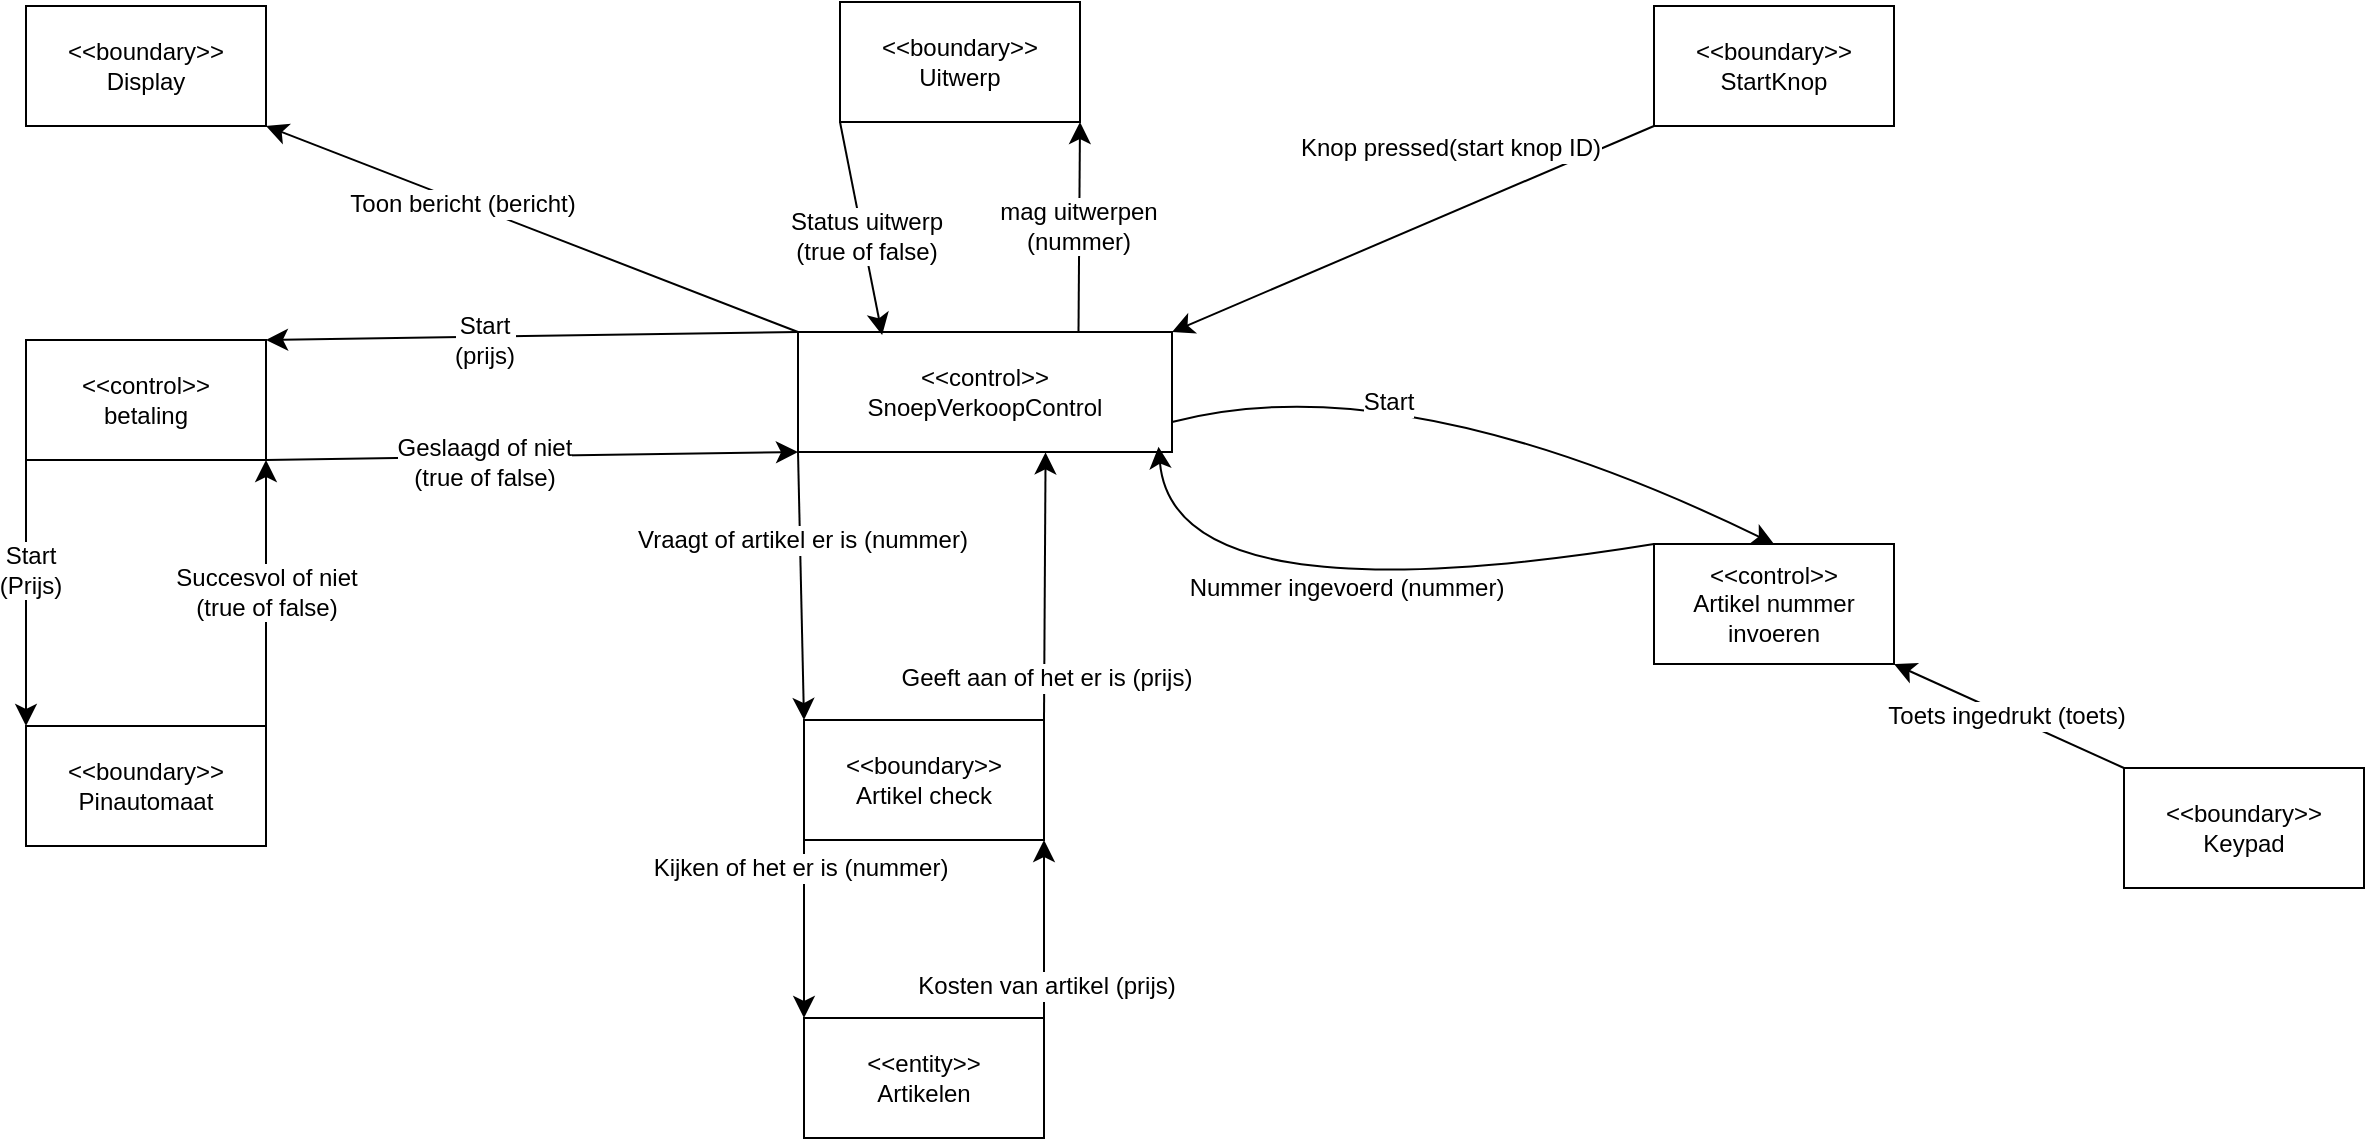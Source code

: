 <mxfile version="24.7.14">
  <diagram name="Page-1" id="5tTSehDB1i_3O0r_mSbf">
    <mxGraphModel dx="2562" dy="838" grid="0" gridSize="10" guides="1" tooltips="1" connect="1" arrows="1" fold="1" page="0" pageScale="1" pageWidth="827" pageHeight="1169" math="0" shadow="0">
      <root>
        <mxCell id="0" />
        <mxCell id="1" parent="0" />
        <mxCell id="AdaMI_6RlJ01Z847kzou-5" style="edgeStyle=none;curved=1;rounded=0;orthogonalLoop=1;jettySize=auto;html=1;exitX=0;exitY=1;exitDx=0;exitDy=0;entryX=1;entryY=0;entryDx=0;entryDy=0;fontSize=12;startSize=8;endSize=8;" edge="1" parent="1" source="AdaMI_6RlJ01Z847kzou-2" target="AdaMI_6RlJ01Z847kzou-4">
          <mxGeometry relative="1" as="geometry" />
        </mxCell>
        <mxCell id="AdaMI_6RlJ01Z847kzou-6" value="Knop pressed(start knop ID)" style="edgeLabel;html=1;align=center;verticalAlign=middle;resizable=0;points=[];fontSize=12;" vertex="1" connectable="0" parent="AdaMI_6RlJ01Z847kzou-5">
          <mxGeometry x="0.056" y="-2" relative="1" as="geometry">
            <mxPoint x="26" y="-42" as="offset" />
          </mxGeometry>
        </mxCell>
        <mxCell id="AdaMI_6RlJ01Z847kzou-2" value="&amp;lt;&amp;lt;boundary&amp;gt;&amp;gt;&lt;br&gt;StartKnop" style="rounded=0;whiteSpace=wrap;html=1;" vertex="1" parent="1">
          <mxGeometry x="236" y="15" width="120" height="60" as="geometry" />
        </mxCell>
        <mxCell id="AdaMI_6RlJ01Z847kzou-9" style="edgeStyle=none;curved=1;rounded=0;orthogonalLoop=1;jettySize=auto;html=1;exitX=0;exitY=0;exitDx=0;exitDy=0;entryX=1;entryY=1;entryDx=0;entryDy=0;fontSize=12;startSize=8;endSize=8;" edge="1" parent="1" source="AdaMI_6RlJ01Z847kzou-4" target="AdaMI_6RlJ01Z847kzou-7">
          <mxGeometry relative="1" as="geometry" />
        </mxCell>
        <mxCell id="AdaMI_6RlJ01Z847kzou-10" value="Toon bericht (bericht)" style="edgeLabel;html=1;align=center;verticalAlign=middle;resizable=0;points=[];fontSize=12;" vertex="1" connectable="0" parent="AdaMI_6RlJ01Z847kzou-9">
          <mxGeometry x="0.257" y="1" relative="1" as="geometry">
            <mxPoint as="offset" />
          </mxGeometry>
        </mxCell>
        <mxCell id="AdaMI_6RlJ01Z847kzou-19" style="edgeStyle=none;curved=1;rounded=0;orthogonalLoop=1;jettySize=auto;html=1;exitX=1;exitY=0.75;exitDx=0;exitDy=0;entryX=0.5;entryY=0;entryDx=0;entryDy=0;fontSize=12;startSize=8;endSize=8;" edge="1" parent="1" source="AdaMI_6RlJ01Z847kzou-4" target="AdaMI_6RlJ01Z847kzou-14">
          <mxGeometry relative="1" as="geometry">
            <Array as="points">
              <mxPoint x="109" y="193" />
            </Array>
          </mxGeometry>
        </mxCell>
        <mxCell id="AdaMI_6RlJ01Z847kzou-21" value="Start" style="edgeLabel;html=1;align=center;verticalAlign=middle;resizable=0;points=[];fontSize=12;" vertex="1" connectable="0" parent="AdaMI_6RlJ01Z847kzou-19">
          <mxGeometry x="-0.257" y="-20" relative="1" as="geometry">
            <mxPoint as="offset" />
          </mxGeometry>
        </mxCell>
        <mxCell id="AdaMI_6RlJ01Z847kzou-37" style="edgeStyle=none;curved=1;rounded=0;orthogonalLoop=1;jettySize=auto;html=1;exitX=0;exitY=0;exitDx=0;exitDy=0;entryX=1;entryY=0;entryDx=0;entryDy=0;fontSize=12;startSize=8;endSize=8;" edge="1" parent="1" source="AdaMI_6RlJ01Z847kzou-4" target="AdaMI_6RlJ01Z847kzou-36">
          <mxGeometry relative="1" as="geometry" />
        </mxCell>
        <mxCell id="AdaMI_6RlJ01Z847kzou-41" value="Start&lt;br&gt;(prijs)" style="edgeLabel;html=1;align=center;verticalAlign=middle;resizable=0;points=[];fontSize=12;" vertex="1" connectable="0" parent="AdaMI_6RlJ01Z847kzou-37">
          <mxGeometry x="0.175" y="1" relative="1" as="geometry">
            <mxPoint x="-1" as="offset" />
          </mxGeometry>
        </mxCell>
        <mxCell id="AdaMI_6RlJ01Z847kzou-46" style="edgeStyle=none;curved=1;rounded=0;orthogonalLoop=1;jettySize=auto;html=1;exitX=0.75;exitY=0;exitDx=0;exitDy=0;entryX=1;entryY=1;entryDx=0;entryDy=0;fontSize=12;startSize=8;endSize=8;" edge="1" parent="1" source="AdaMI_6RlJ01Z847kzou-4" target="AdaMI_6RlJ01Z847kzou-45">
          <mxGeometry relative="1" as="geometry" />
        </mxCell>
        <mxCell id="AdaMI_6RlJ01Z847kzou-49" value="mag uitwerpen&lt;br&gt;(nummer)" style="edgeLabel;html=1;align=center;verticalAlign=middle;resizable=0;points=[];fontSize=12;" vertex="1" connectable="0" parent="AdaMI_6RlJ01Z847kzou-46">
          <mxGeometry x="0.005" y="1" relative="1" as="geometry">
            <mxPoint as="offset" />
          </mxGeometry>
        </mxCell>
        <mxCell id="AdaMI_6RlJ01Z847kzou-4" value="&amp;lt;&amp;lt;control&amp;gt;&amp;gt;&lt;br&gt;SnoepVerkoopControl" style="rounded=0;whiteSpace=wrap;html=1;" vertex="1" parent="1">
          <mxGeometry x="-192" y="178" width="187" height="60" as="geometry" />
        </mxCell>
        <mxCell id="AdaMI_6RlJ01Z847kzou-7" value="&amp;lt;&amp;lt;boundary&amp;gt;&amp;gt;&lt;br&gt;Display" style="rounded=0;whiteSpace=wrap;html=1;" vertex="1" parent="1">
          <mxGeometry x="-578" y="15" width="120" height="60" as="geometry" />
        </mxCell>
        <mxCell id="AdaMI_6RlJ01Z847kzou-15" style="edgeStyle=none;curved=1;rounded=0;orthogonalLoop=1;jettySize=auto;html=1;exitX=0;exitY=0;exitDx=0;exitDy=0;entryX=1;entryY=1;entryDx=0;entryDy=0;fontSize=12;startSize=8;endSize=8;" edge="1" parent="1" source="AdaMI_6RlJ01Z847kzou-11" target="AdaMI_6RlJ01Z847kzou-14">
          <mxGeometry relative="1" as="geometry" />
        </mxCell>
        <mxCell id="AdaMI_6RlJ01Z847kzou-16" value="Toets ingedrukt (toets)" style="edgeLabel;html=1;align=center;verticalAlign=middle;resizable=0;points=[];fontSize=12;" vertex="1" connectable="0" parent="AdaMI_6RlJ01Z847kzou-15">
          <mxGeometry x="0.03" y="1" relative="1" as="geometry">
            <mxPoint as="offset" />
          </mxGeometry>
        </mxCell>
        <mxCell id="AdaMI_6RlJ01Z847kzou-11" value="&amp;lt;&amp;lt;boundary&amp;gt;&amp;gt;&lt;br&gt;Keypad" style="rounded=0;whiteSpace=wrap;html=1;" vertex="1" parent="1">
          <mxGeometry x="471" y="396" width="120" height="60" as="geometry" />
        </mxCell>
        <mxCell id="AdaMI_6RlJ01Z847kzou-14" value="&amp;lt;&amp;lt;control&amp;gt;&amp;gt;&lt;br&gt;Artikel nummer invoeren" style="rounded=0;whiteSpace=wrap;html=1;" vertex="1" parent="1">
          <mxGeometry x="236" y="284" width="120" height="60" as="geometry" />
        </mxCell>
        <mxCell id="AdaMI_6RlJ01Z847kzou-17" style="edgeStyle=none;curved=1;rounded=0;orthogonalLoop=1;jettySize=auto;html=1;exitX=0;exitY=0;exitDx=0;exitDy=0;entryX=0.964;entryY=0.956;entryDx=0;entryDy=0;entryPerimeter=0;fontSize=12;startSize=8;endSize=8;" edge="1" parent="1" source="AdaMI_6RlJ01Z847kzou-14" target="AdaMI_6RlJ01Z847kzou-4">
          <mxGeometry relative="1" as="geometry">
            <Array as="points">
              <mxPoint x="-4" y="323" />
            </Array>
          </mxGeometry>
        </mxCell>
        <mxCell id="AdaMI_6RlJ01Z847kzou-18" value="Nummer ingevoerd (nummer)" style="edgeLabel;html=1;align=center;verticalAlign=middle;resizable=0;points=[];fontSize=12;" vertex="1" connectable="0" parent="AdaMI_6RlJ01Z847kzou-17">
          <mxGeometry x="-0.062" y="-3" relative="1" as="geometry">
            <mxPoint as="offset" />
          </mxGeometry>
        </mxCell>
        <mxCell id="AdaMI_6RlJ01Z847kzou-25" style="edgeStyle=none;curved=1;rounded=0;orthogonalLoop=1;jettySize=auto;html=1;exitX=1;exitY=0;exitDx=0;exitDy=0;entryX=1;entryY=1;entryDx=0;entryDy=0;fontSize=12;startSize=8;endSize=8;" edge="1" parent="1" source="AdaMI_6RlJ01Z847kzou-22" target="AdaMI_6RlJ01Z847kzou-24">
          <mxGeometry relative="1" as="geometry" />
        </mxCell>
        <mxCell id="AdaMI_6RlJ01Z847kzou-30" value="Kosten van artikel (prijs)" style="edgeLabel;html=1;align=center;verticalAlign=middle;resizable=0;points=[];fontSize=12;" vertex="1" connectable="0" parent="AdaMI_6RlJ01Z847kzou-25">
          <mxGeometry x="-0.26" relative="1" as="geometry">
            <mxPoint x="1" y="17" as="offset" />
          </mxGeometry>
        </mxCell>
        <mxCell id="AdaMI_6RlJ01Z847kzou-22" value="&amp;lt;&amp;lt;entity&amp;gt;&amp;gt;&lt;br&gt;Artikelen" style="rounded=0;whiteSpace=wrap;html=1;" vertex="1" parent="1">
          <mxGeometry x="-189" y="521" width="120" height="60" as="geometry" />
        </mxCell>
        <mxCell id="AdaMI_6RlJ01Z847kzou-28" style="edgeStyle=none;curved=1;rounded=0;orthogonalLoop=1;jettySize=auto;html=1;exitX=0;exitY=1;exitDx=0;exitDy=0;entryX=0;entryY=0;entryDx=0;entryDy=0;fontSize=12;startSize=8;endSize=8;" edge="1" parent="1" source="AdaMI_6RlJ01Z847kzou-24" target="AdaMI_6RlJ01Z847kzou-22">
          <mxGeometry relative="1" as="geometry" />
        </mxCell>
        <mxCell id="AdaMI_6RlJ01Z847kzou-29" value="Kijken of het er is (nummer)" style="edgeLabel;html=1;align=center;verticalAlign=middle;resizable=0;points=[];fontSize=12;" vertex="1" connectable="0" parent="AdaMI_6RlJ01Z847kzou-28">
          <mxGeometry x="0.049" y="1" relative="1" as="geometry">
            <mxPoint x="-3" y="-33" as="offset" />
          </mxGeometry>
        </mxCell>
        <mxCell id="AdaMI_6RlJ01Z847kzou-24" value="&amp;lt;&amp;lt;boundary&amp;gt;&amp;gt;&lt;br&gt;Artikel check" style="rounded=0;whiteSpace=wrap;html=1;" vertex="1" parent="1">
          <mxGeometry x="-189" y="372" width="120" height="60" as="geometry" />
        </mxCell>
        <mxCell id="AdaMI_6RlJ01Z847kzou-26" style="edgeStyle=none;curved=1;rounded=0;orthogonalLoop=1;jettySize=auto;html=1;exitX=1;exitY=0;exitDx=0;exitDy=0;entryX=0.662;entryY=1.003;entryDx=0;entryDy=0;entryPerimeter=0;fontSize=12;startSize=8;endSize=8;" edge="1" parent="1" source="AdaMI_6RlJ01Z847kzou-24" target="AdaMI_6RlJ01Z847kzou-4">
          <mxGeometry relative="1" as="geometry" />
        </mxCell>
        <mxCell id="AdaMI_6RlJ01Z847kzou-31" value="Geeft aan of het er is (prijs)" style="edgeLabel;html=1;align=center;verticalAlign=middle;resizable=0;points=[];fontSize=12;" vertex="1" connectable="0" parent="AdaMI_6RlJ01Z847kzou-26">
          <mxGeometry x="-0.68" y="-1" relative="1" as="geometry">
            <mxPoint as="offset" />
          </mxGeometry>
        </mxCell>
        <mxCell id="AdaMI_6RlJ01Z847kzou-27" style="edgeStyle=none;curved=1;rounded=0;orthogonalLoop=1;jettySize=auto;html=1;exitX=0;exitY=1;exitDx=0;exitDy=0;entryX=0;entryY=0;entryDx=0;entryDy=0;fontSize=12;startSize=8;endSize=8;" edge="1" parent="1" source="AdaMI_6RlJ01Z847kzou-4" target="AdaMI_6RlJ01Z847kzou-24">
          <mxGeometry relative="1" as="geometry" />
        </mxCell>
        <mxCell id="AdaMI_6RlJ01Z847kzou-32" value="Vraagt of artikel er is (nummer)" style="edgeLabel;html=1;align=center;verticalAlign=middle;resizable=0;points=[];fontSize=12;" vertex="1" connectable="0" parent="AdaMI_6RlJ01Z847kzou-27">
          <mxGeometry x="-0.347" y="1" relative="1" as="geometry">
            <mxPoint as="offset" />
          </mxGeometry>
        </mxCell>
        <mxCell id="AdaMI_6RlJ01Z847kzou-40" style="edgeStyle=none;curved=1;rounded=0;orthogonalLoop=1;jettySize=auto;html=1;exitX=1;exitY=0;exitDx=0;exitDy=0;entryX=1;entryY=1;entryDx=0;entryDy=0;fontSize=12;startSize=8;endSize=8;" edge="1" parent="1" source="AdaMI_6RlJ01Z847kzou-35" target="AdaMI_6RlJ01Z847kzou-36">
          <mxGeometry relative="1" as="geometry" />
        </mxCell>
        <mxCell id="AdaMI_6RlJ01Z847kzou-44" value="Succesvol of niet&lt;br&gt;(true of false)" style="edgeLabel;html=1;align=center;verticalAlign=middle;resizable=0;points=[];fontSize=12;" vertex="1" connectable="0" parent="AdaMI_6RlJ01Z847kzou-40">
          <mxGeometry x="0.035" y="-1" relative="1" as="geometry">
            <mxPoint x="-1" y="2" as="offset" />
          </mxGeometry>
        </mxCell>
        <mxCell id="AdaMI_6RlJ01Z847kzou-35" value="&amp;lt;&amp;lt;boundary&amp;gt;&amp;gt;&lt;br&gt;Pinautomaat" style="rounded=0;whiteSpace=wrap;html=1;" vertex="1" parent="1">
          <mxGeometry x="-578" y="375" width="120" height="60" as="geometry" />
        </mxCell>
        <mxCell id="AdaMI_6RlJ01Z847kzou-38" style="edgeStyle=none;curved=1;rounded=0;orthogonalLoop=1;jettySize=auto;html=1;exitX=1;exitY=1;exitDx=0;exitDy=0;entryX=0;entryY=1;entryDx=0;entryDy=0;fontSize=12;startSize=8;endSize=8;" edge="1" parent="1" source="AdaMI_6RlJ01Z847kzou-36" target="AdaMI_6RlJ01Z847kzou-4">
          <mxGeometry relative="1" as="geometry" />
        </mxCell>
        <mxCell id="AdaMI_6RlJ01Z847kzou-42" value="Geslaagd of niet&lt;br&gt;(true of false)" style="edgeLabel;html=1;align=center;verticalAlign=middle;resizable=0;points=[];fontSize=12;" vertex="1" connectable="0" parent="AdaMI_6RlJ01Z847kzou-38">
          <mxGeometry x="-0.183" y="-2" relative="1" as="geometry">
            <mxPoint as="offset" />
          </mxGeometry>
        </mxCell>
        <mxCell id="AdaMI_6RlJ01Z847kzou-39" style="edgeStyle=none;curved=1;rounded=0;orthogonalLoop=1;jettySize=auto;html=1;exitX=0;exitY=1;exitDx=0;exitDy=0;entryX=0;entryY=0;entryDx=0;entryDy=0;fontSize=12;startSize=8;endSize=8;" edge="1" parent="1" source="AdaMI_6RlJ01Z847kzou-36" target="AdaMI_6RlJ01Z847kzou-35">
          <mxGeometry relative="1" as="geometry" />
        </mxCell>
        <mxCell id="AdaMI_6RlJ01Z847kzou-43" value="Start&lt;br&gt;(Prijs)" style="edgeLabel;html=1;align=center;verticalAlign=middle;resizable=0;points=[];fontSize=12;" vertex="1" connectable="0" parent="AdaMI_6RlJ01Z847kzou-39">
          <mxGeometry x="-0.173" y="2" relative="1" as="geometry">
            <mxPoint as="offset" />
          </mxGeometry>
        </mxCell>
        <mxCell id="AdaMI_6RlJ01Z847kzou-36" value="&lt;div&gt;&amp;lt;&amp;lt;control&amp;gt;&amp;gt;&lt;/div&gt;&lt;div&gt;betaling&lt;br&gt;&lt;/div&gt;" style="rounded=0;whiteSpace=wrap;html=1;" vertex="1" parent="1">
          <mxGeometry x="-578" y="182" width="120" height="60" as="geometry" />
        </mxCell>
        <mxCell id="AdaMI_6RlJ01Z847kzou-45" value="&amp;lt;&amp;lt;boundary&amp;gt;&amp;gt;&lt;br&gt;Uitwerp" style="rounded=0;whiteSpace=wrap;html=1;" vertex="1" parent="1">
          <mxGeometry x="-171" y="13" width="120" height="60" as="geometry" />
        </mxCell>
        <mxCell id="AdaMI_6RlJ01Z847kzou-47" style="edgeStyle=none;curved=1;rounded=0;orthogonalLoop=1;jettySize=auto;html=1;exitX=0;exitY=1;exitDx=0;exitDy=0;entryX=0.225;entryY=0.025;entryDx=0;entryDy=0;entryPerimeter=0;fontSize=12;startSize=8;endSize=8;" edge="1" parent="1" source="AdaMI_6RlJ01Z847kzou-45" target="AdaMI_6RlJ01Z847kzou-4">
          <mxGeometry relative="1" as="geometry" />
        </mxCell>
        <mxCell id="AdaMI_6RlJ01Z847kzou-48" value="Status uitwerp&lt;br&gt;(true of false)" style="edgeLabel;html=1;align=center;verticalAlign=middle;resizable=0;points=[];fontSize=12;" vertex="1" connectable="0" parent="AdaMI_6RlJ01Z847kzou-47">
          <mxGeometry x="0.07" y="2" relative="1" as="geometry">
            <mxPoint as="offset" />
          </mxGeometry>
        </mxCell>
      </root>
    </mxGraphModel>
  </diagram>
</mxfile>
